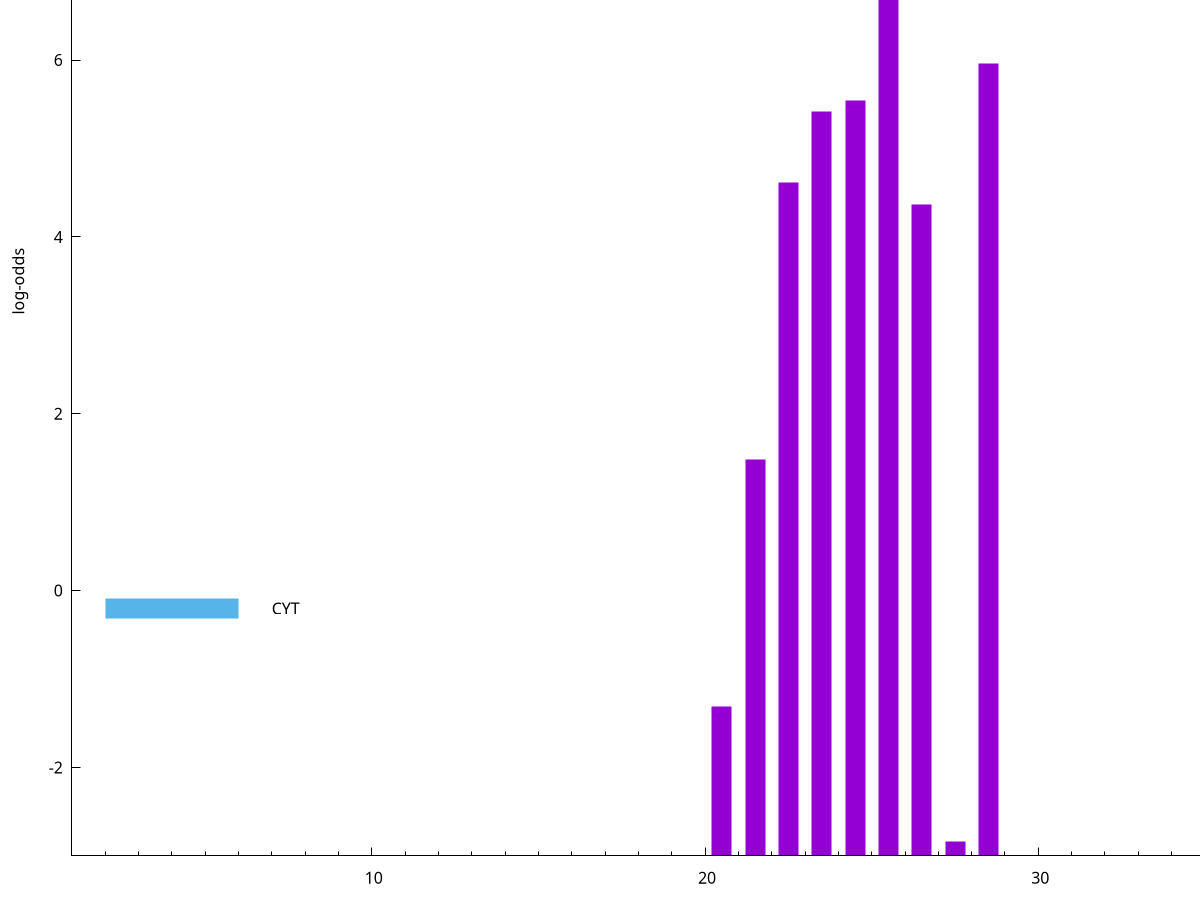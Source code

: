 set title "LipoP predictions for SRR4065689.gff"
set size 2., 1.4
set xrange [1:70] 
set mxtics 10
set yrange [-3:10]
set y2range [0:13]
set ylabel "log-odds"
set term postscript eps color solid "Helvetica" 30
set output "SRR4065689.gff9.eps"
set arrow from 2,8.61816 to 6,8.61816 nohead lt 1 lw 20
set label "SpI" at 7,8.61816
set arrow from 2,-0.200913 to 6,-0.200913 nohead lt 3 lw 20
set label "CYT" at 7,-0.200913
set arrow from 2,8.61816 to 6,8.61816 nohead lt 1 lw 20
set label "SpI" at 7,8.61816
# NOTE: The scores below are the log-odds scores with the threshold
# NOTE: subtracted (a hack to make gnuplot make the histogram all
# NOTE: look nice).
plot "-" axes x1y2 title "" with impulses lt 1 lw 20
25.500000 10.592360
28.500000 8.956630
24.500000 8.546390
23.500000 8.414090
22.500000 7.614130
26.500000 7.362190
21.500000 4.482060
20.500000 1.691240
27.500000 0.164840
e
exit

